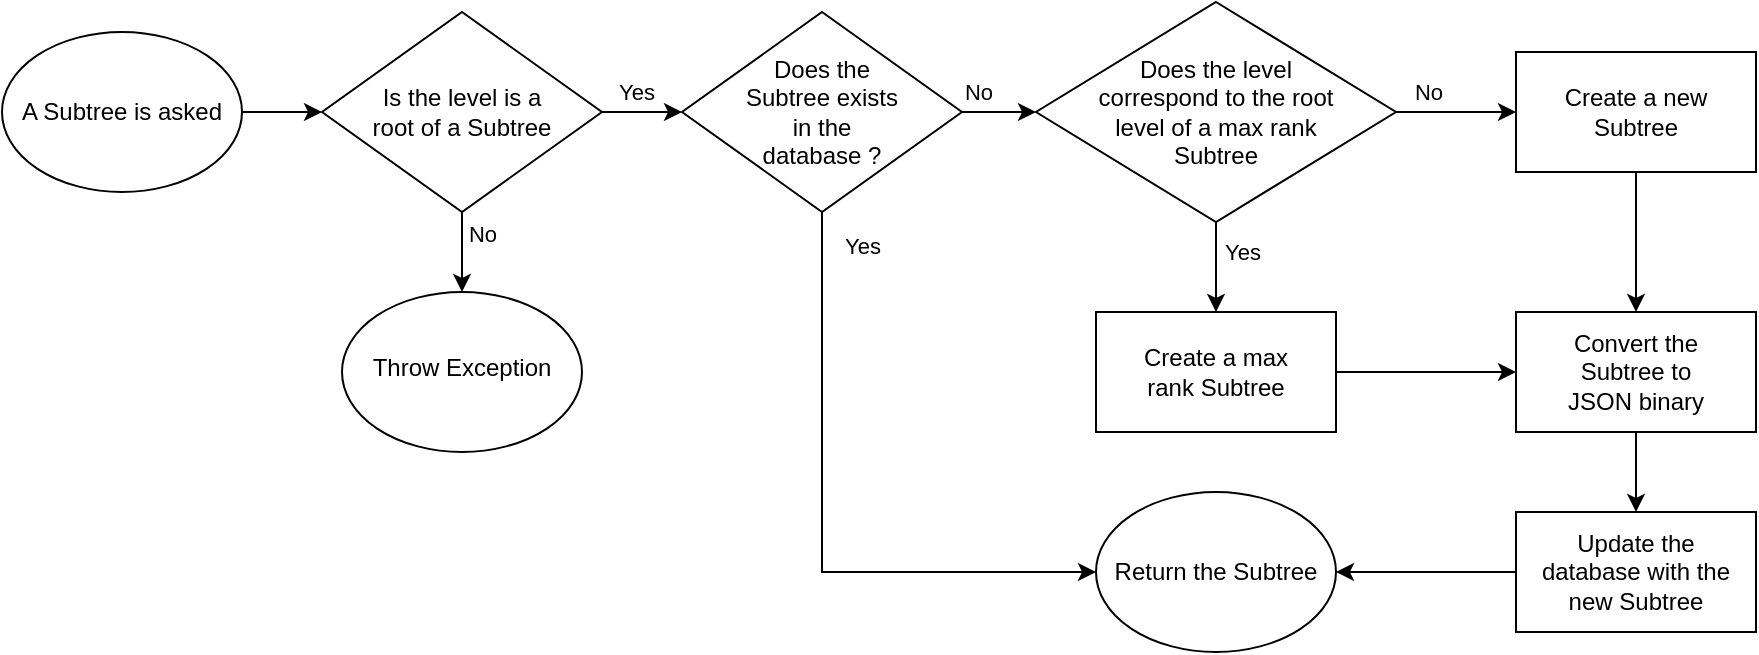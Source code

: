 <mxfile version="24.7.3" type="device">
  <diagram name="Page-1" id="9-LSUtMJXMiFwdIN5xYF">
    <mxGraphModel dx="1434" dy="858" grid="1" gridSize="10" guides="1" tooltips="1" connect="1" arrows="1" fold="1" page="1" pageScale="1" pageWidth="827" pageHeight="1169" math="0" shadow="0">
      <root>
        <mxCell id="0" />
        <mxCell id="1" parent="0" />
        <mxCell id="ToIB3P93mRy2LaNMZs85-23" style="edgeStyle=orthogonalEdgeStyle;rounded=0;orthogonalLoop=1;jettySize=auto;html=1;exitX=0;exitY=0.5;exitDx=0;exitDy=0;entryX=1;entryY=0.5;entryDx=0;entryDy=0;" parent="1" edge="1">
          <mxGeometry relative="1" as="geometry">
            <mxPoint x="1170" y="560" as="sourcePoint" />
          </mxGeometry>
        </mxCell>
        <mxCell id="k04LmPVtT5R0oYDf2p-D-8" style="edgeStyle=orthogonalEdgeStyle;rounded=0;orthogonalLoop=1;jettySize=auto;html=1;exitX=1;exitY=0.5;exitDx=0;exitDy=0;entryX=0;entryY=0.5;entryDx=0;entryDy=0;" edge="1" parent="1" source="ToIB3P93mRy2LaNMZs85-27" target="ToIB3P93mRy2LaNMZs85-28">
          <mxGeometry relative="1" as="geometry" />
        </mxCell>
        <mxCell id="ToIB3P93mRy2LaNMZs85-27" value="A Subtree is asked" style="ellipse;whiteSpace=wrap;html=1;" parent="1" vertex="1">
          <mxGeometry x="40" y="95" width="120" height="80" as="geometry" />
        </mxCell>
        <mxCell id="k04LmPVtT5R0oYDf2p-D-6" style="edgeStyle=orthogonalEdgeStyle;rounded=0;orthogonalLoop=1;jettySize=auto;html=1;exitX=1;exitY=0.5;exitDx=0;exitDy=0;" edge="1" parent="1" source="ToIB3P93mRy2LaNMZs85-28" target="ToIB3P93mRy2LaNMZs85-34">
          <mxGeometry relative="1" as="geometry" />
        </mxCell>
        <mxCell id="k04LmPVtT5R0oYDf2p-D-9" value="Yes" style="edgeLabel;html=1;align=center;verticalAlign=middle;resizable=0;points=[];" vertex="1" connectable="0" parent="k04LmPVtT5R0oYDf2p-D-6">
          <mxGeometry x="-0.15" y="-2" relative="1" as="geometry">
            <mxPoint y="-12" as="offset" />
          </mxGeometry>
        </mxCell>
        <mxCell id="k04LmPVtT5R0oYDf2p-D-7" style="edgeStyle=orthogonalEdgeStyle;rounded=0;orthogonalLoop=1;jettySize=auto;html=1;exitX=0.5;exitY=1;exitDx=0;exitDy=0;" edge="1" parent="1" source="ToIB3P93mRy2LaNMZs85-28" target="ToIB3P93mRy2LaNMZs85-31">
          <mxGeometry relative="1" as="geometry" />
        </mxCell>
        <mxCell id="k04LmPVtT5R0oYDf2p-D-10" value="No" style="edgeLabel;html=1;align=center;verticalAlign=middle;resizable=0;points=[];" vertex="1" connectable="0" parent="k04LmPVtT5R0oYDf2p-D-7">
          <mxGeometry x="-0.45" y="-1" relative="1" as="geometry">
            <mxPoint x="11" as="offset" />
          </mxGeometry>
        </mxCell>
        <mxCell id="ToIB3P93mRy2LaNMZs85-28" value="Is the level is a root&amp;nbsp;&lt;span style=&quot;background-color: initial;&quot;&gt;of a Subtree&lt;/span&gt;" style="rhombus;whiteSpace=wrap;html=1;shadow=0;fontFamily=Helvetica;fontSize=12;align=center;strokeWidth=1;spacing=24;spacingTop=0;" parent="1" vertex="1">
          <mxGeometry x="200" y="85" width="140" height="100" as="geometry" />
        </mxCell>
        <mxCell id="ToIB3P93mRy2LaNMZs85-31" value="Throw Exception" style="ellipse;whiteSpace=wrap;html=1;shadow=0;strokeWidth=1;spacing=6;spacingTop=-4;" parent="1" vertex="1">
          <mxGeometry x="210" y="225" width="120" height="80" as="geometry" />
        </mxCell>
        <mxCell id="ToIB3P93mRy2LaNMZs85-37" style="edgeStyle=orthogonalEdgeStyle;rounded=0;orthogonalLoop=1;jettySize=auto;html=1;exitX=1;exitY=0.5;exitDx=0;exitDy=0;entryX=0;entryY=0.5;entryDx=0;entryDy=0;" parent="1" source="ToIB3P93mRy2LaNMZs85-34" target="ToIB3P93mRy2LaNMZs85-47" edge="1">
          <mxGeometry relative="1" as="geometry">
            <mxPoint x="537" y="135" as="targetPoint" />
          </mxGeometry>
        </mxCell>
        <mxCell id="ToIB3P93mRy2LaNMZs85-46" value="No" style="edgeLabel;html=1;align=center;verticalAlign=middle;resizable=0;points=[];" parent="ToIB3P93mRy2LaNMZs85-37" vertex="1" connectable="0">
          <mxGeometry x="0.06" y="-2" relative="1" as="geometry">
            <mxPoint x="-12" y="-12" as="offset" />
          </mxGeometry>
        </mxCell>
        <mxCell id="k04LmPVtT5R0oYDf2p-D-4" style="edgeStyle=orthogonalEdgeStyle;rounded=0;orthogonalLoop=1;jettySize=auto;html=1;exitX=0.5;exitY=1;exitDx=0;exitDy=0;entryX=0;entryY=0.5;entryDx=0;entryDy=0;" edge="1" parent="1" source="ToIB3P93mRy2LaNMZs85-34" target="ToIB3P93mRy2LaNMZs85-42">
          <mxGeometry relative="1" as="geometry" />
        </mxCell>
        <mxCell id="k04LmPVtT5R0oYDf2p-D-5" value="Yes" style="edgeLabel;html=1;align=center;verticalAlign=middle;resizable=0;points=[];" vertex="1" connectable="0" parent="k04LmPVtT5R0oYDf2p-D-4">
          <mxGeometry x="-0.729" y="1" relative="1" as="geometry">
            <mxPoint x="19" y="-26" as="offset" />
          </mxGeometry>
        </mxCell>
        <mxCell id="ToIB3P93mRy2LaNMZs85-34" value="Does the Subtree exists in the database ?" style="rhombus;whiteSpace=wrap;html=1;shadow=0;fontFamily=Helvetica;fontSize=12;align=center;strokeWidth=1;spacing=31;spacingTop=0;spacingRight=0;" parent="1" vertex="1">
          <mxGeometry x="380" y="85" width="140" height="100" as="geometry" />
        </mxCell>
        <mxCell id="ToIB3P93mRy2LaNMZs85-42" value="Return the Subtree" style="ellipse;whiteSpace=wrap;html=1;" parent="1" vertex="1">
          <mxGeometry x="587" y="325" width="120" height="80" as="geometry" />
        </mxCell>
        <mxCell id="ToIB3P93mRy2LaNMZs85-49" value="" style="edgeStyle=orthogonalEdgeStyle;rounded=0;orthogonalLoop=1;jettySize=auto;html=1;" parent="1" source="ToIB3P93mRy2LaNMZs85-47" target="ToIB3P93mRy2LaNMZs85-48" edge="1">
          <mxGeometry relative="1" as="geometry" />
        </mxCell>
        <mxCell id="ToIB3P93mRy2LaNMZs85-50" value="No" style="edgeLabel;html=1;align=center;verticalAlign=middle;resizable=0;points=[];" parent="ToIB3P93mRy2LaNMZs85-49" vertex="1" connectable="0">
          <mxGeometry x="-0.467" y="-4" relative="1" as="geometry">
            <mxPoint y="-14" as="offset" />
          </mxGeometry>
        </mxCell>
        <mxCell id="ToIB3P93mRy2LaNMZs85-52" value="" style="edgeStyle=orthogonalEdgeStyle;rounded=0;orthogonalLoop=1;jettySize=auto;html=1;" parent="1" source="ToIB3P93mRy2LaNMZs85-47" target="ToIB3P93mRy2LaNMZs85-51" edge="1">
          <mxGeometry relative="1" as="geometry" />
        </mxCell>
        <mxCell id="ToIB3P93mRy2LaNMZs85-53" value="Yes" style="edgeLabel;html=1;align=center;verticalAlign=middle;resizable=0;points=[];" parent="ToIB3P93mRy2LaNMZs85-52" vertex="1" connectable="0">
          <mxGeometry x="-0.333" y="-2" relative="1" as="geometry">
            <mxPoint x="15" as="offset" />
          </mxGeometry>
        </mxCell>
        <mxCell id="ToIB3P93mRy2LaNMZs85-47" value="Does the level correspond to the root level of a max rank Subtree" style="rhombus;whiteSpace=wrap;html=1;shadow=0;fontFamily=Helvetica;fontSize=12;align=center;strokeWidth=1;spacing=31;spacingTop=0;spacingRight=0;" parent="1" vertex="1">
          <mxGeometry x="557" y="80" width="180" height="110" as="geometry" />
        </mxCell>
        <mxCell id="ToIB3P93mRy2LaNMZs85-56" style="edgeStyle=orthogonalEdgeStyle;rounded=0;orthogonalLoop=1;jettySize=auto;html=1;exitX=0.5;exitY=1;exitDx=0;exitDy=0;entryX=0.5;entryY=1;entryDx=0;entryDy=0;" parent="1" source="ToIB3P93mRy2LaNMZs85-48" target="ToIB3P93mRy2LaNMZs85-54" edge="1">
          <mxGeometry relative="1" as="geometry" />
        </mxCell>
        <mxCell id="ToIB3P93mRy2LaNMZs85-48" value="Create a new Subtree" style="whiteSpace=wrap;html=1;shadow=0;strokeWidth=1;spacing=18;spacingTop=0;spacingRight=0;" parent="1" vertex="1">
          <mxGeometry x="797" y="105" width="120" height="60" as="geometry" />
        </mxCell>
        <mxCell id="ToIB3P93mRy2LaNMZs85-55" style="edgeStyle=orthogonalEdgeStyle;rounded=0;orthogonalLoop=1;jettySize=auto;html=1;exitX=0;exitY=0.5;exitDx=0;exitDy=0;entryX=1;entryY=0.5;entryDx=0;entryDy=0;" parent="1" source="ToIB3P93mRy2LaNMZs85-51" target="ToIB3P93mRy2LaNMZs85-54" edge="1">
          <mxGeometry relative="1" as="geometry" />
        </mxCell>
        <mxCell id="ToIB3P93mRy2LaNMZs85-51" value="Create a max rank Subtree" style="whiteSpace=wrap;html=1;shadow=0;strokeWidth=1;spacing=20;spacingTop=0;spacingRight=0;direction=west;" parent="1" vertex="1">
          <mxGeometry x="587" y="235" width="120" height="60" as="geometry" />
        </mxCell>
        <mxCell id="k04LmPVtT5R0oYDf2p-D-2" value="" style="edgeStyle=orthogonalEdgeStyle;rounded=0;orthogonalLoop=1;jettySize=auto;html=1;" edge="1" parent="1" source="ToIB3P93mRy2LaNMZs85-54" target="k04LmPVtT5R0oYDf2p-D-1">
          <mxGeometry relative="1" as="geometry" />
        </mxCell>
        <mxCell id="ToIB3P93mRy2LaNMZs85-54" value="Convert the Subtree to JSON binary" style="whiteSpace=wrap;html=1;shadow=0;strokeWidth=1;spacing=20;spacingTop=0;spacingRight=0;direction=west;" parent="1" vertex="1">
          <mxGeometry x="797" y="235" width="120" height="60" as="geometry" />
        </mxCell>
        <mxCell id="k04LmPVtT5R0oYDf2p-D-3" style="edgeStyle=orthogonalEdgeStyle;rounded=0;orthogonalLoop=1;jettySize=auto;html=1;exitX=0;exitY=0.5;exitDx=0;exitDy=0;entryX=1;entryY=0.5;entryDx=0;entryDy=0;" edge="1" parent="1" source="k04LmPVtT5R0oYDf2p-D-1" target="ToIB3P93mRy2LaNMZs85-42">
          <mxGeometry relative="1" as="geometry" />
        </mxCell>
        <mxCell id="k04LmPVtT5R0oYDf2p-D-1" value="Update the database with the new Subtree" style="whiteSpace=wrap;html=1;shadow=0;strokeWidth=1;spacing=12;spacingTop=0;spacingRight=0;" vertex="1" parent="1">
          <mxGeometry x="797" y="335" width="120" height="60" as="geometry" />
        </mxCell>
      </root>
    </mxGraphModel>
  </diagram>
</mxfile>
